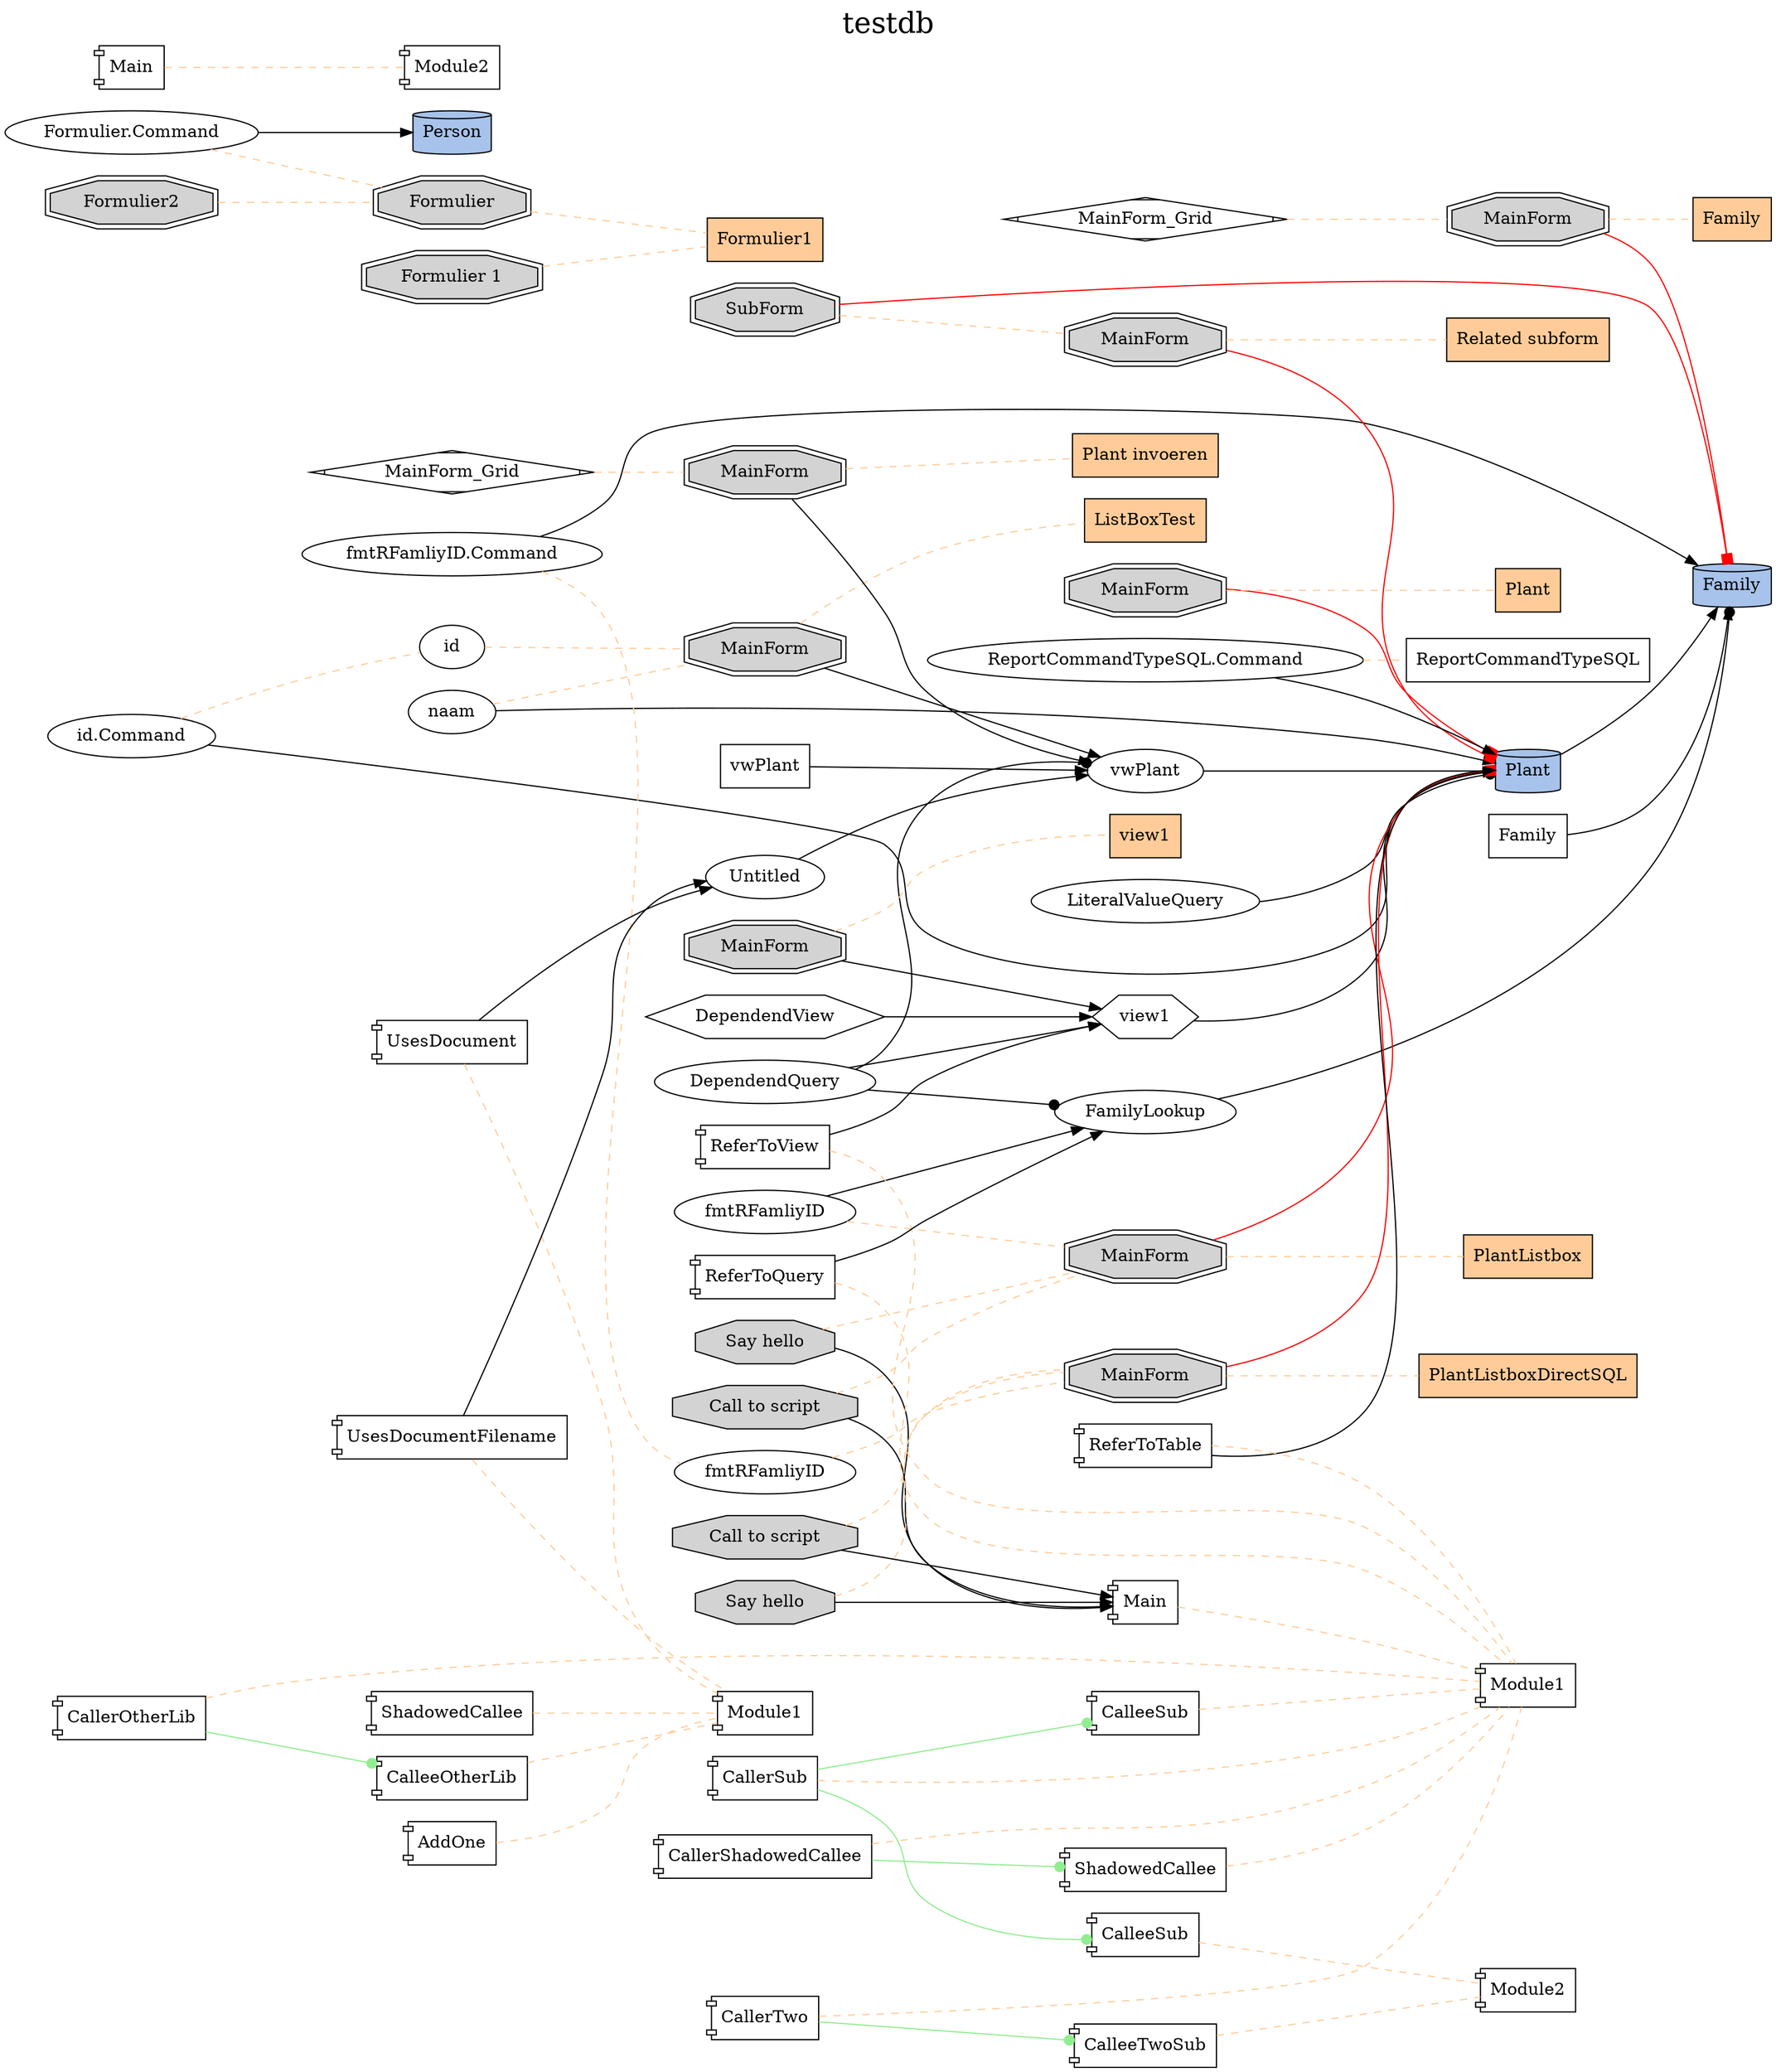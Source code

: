 digraph testdb {
	graph [rankdir=LR]
	graph [fontsize=24 label=testdb labelloc=top]
	1 [label=Family href="../table/family/index.html" id=1 tooltip="Family (table)" fillcolor="#a7c3eb" shape=cylinder style=filled]
	7 [label=Person href="../table/person/index.html" id=7 tooltip="Person (table)" fillcolor="#a7c3eb" shape=cylinder style=filled]
	13 [label=Plant href="../table/plant/index.html" id=13 tooltip="Plant (table)" fillcolor="#a7c3eb" shape=cylinder style=filled]
	21 [label=DependendView href="../view/dependendview/index.html" id=21 tooltip="DependendView (view)" shape=hexagon]
	34 [label=view1 href="../view/view1/index.html" id=34 tooltip="view1 (view)" shape=hexagon]
	45 [label=DependendQuery href="../query/dependendquery/index.html" id=45 tooltip="DependendQuery (query)" shape=ellipse]
	67 [label=FamilyLookup href="../query/familylookup/index.html" id=67 tooltip="FamilyLookup (query)" shape=ellipse]
	89 [label=LiteralValueQuery href="../query/literalvaluequery/index.html" id=89 tooltip="LiteralValueQuery (query)" shape=ellipse]
	122 [label=vwPlant href="../query/vwplant/index.html" id=122 tooltip="vwPlant (query)" shape=ellipse]
	135 [label=Family href="../form/family/index.html" id=135 tooltip="Family (form)" fillcolor="#ffcc99" shape=rect style=filled]
	136 [label=MainForm href="../form/family/index.html#136" id=136 tooltip="MainForm (subform)" fillcolor="#d3d3d3" shape=doubleoctagon style=filled]
	136 -> 135 [arrowhead=none color="#ffcc99" edgetooltip="MainForm is child of Family" style=dashed]
	137 [label=MainForm_Grid href="../form/family/index.html#137" id=137 tooltip="MainForm_Grid (grid)" shape=Mdiamond]
	137 -> 136 [arrowhead=none color="#ffcc99" edgetooltip="MainForm_Grid is child of MainForm" style=dashed]
	141 [label=Formulier1 href="../form/formulier1/index.html" id=141 tooltip="Formulier1 (form)" fillcolor="#ffcc99" shape=rect style=filled]
	142 [label=Formulier href="../form/formulier1/index.html#142" id=142 tooltip="Formulier (subform)" fillcolor="#d3d3d3" shape=doubleoctagon style=filled]
	142 -> 141 [arrowhead=none color="#ffcc99" edgetooltip="Formulier is child of Formulier1" style=dashed]
	143 [label=Formulier2 href="../form/formulier1/index.html#143" id=143 tooltip="Formulier2 (subform)" fillcolor="#d3d3d3" shape=doubleoctagon style=filled]
	143 -> 142 [arrowhead=none color="#ffcc99" edgetooltip="Formulier2 is child of Formulier" style=dashed]
	144 [label="Formulier.Command" href="../form/formulier1/index.html#144" id=144 tooltip="Formulier.Command (embeddedquery)" shape=ellipse]
	144 -> 142 [arrowhead=none color="#ffcc99" edgetooltip="Formulier.Command is child of Formulier" style=dashed]
	154 [label="Formulier 1" href="../form/formulier1/index.html#154" id=154 tooltip="Formulier 1 (subform)" fillcolor="#d3d3d3" shape=doubleoctagon style=filled]
	154 -> 141 [arrowhead=none color="#ffcc99" edgetooltip="Formulier 1 is child of Formulier1" style=dashed]
	155 [label=ListBoxTest href="../form/listboxtest/index.html" id=155 tooltip="ListBoxTest (form)" fillcolor="#ffcc99" shape=rect style=filled]
	156 [label=MainForm href="../form/listboxtest/index.html#156" id=156 tooltip="MainForm (subform)" fillcolor="#d3d3d3" shape=doubleoctagon style=filled]
	156 -> 155 [arrowhead=none color="#ffcc99" edgetooltip="MainForm is child of ListBoxTest" style=dashed]
	158 [label=id href="../form/listboxtest/index.html#158" id=158 tooltip="id (listbox)"]
	158 -> 156 [arrowhead=none color="#ffcc99" edgetooltip="id is child of MainForm" style=dashed]
	159 [label="id.Command" href="../form/listboxtest/index.html#159" id=159 tooltip="id.Command (embeddedquery)" shape=ellipse]
	159 -> 158 [arrowhead=none color="#ffcc99" edgetooltip="id.Command is child of id" style=dashed]
	180 [label=naam href="../form/listboxtest/index.html#180" id=180 tooltip="naam (listbox)"]
	180 -> 156 [arrowhead=none color="#ffcc99" edgetooltip="naam is child of MainForm" style=dashed]
	183 [label=Plant href="../form/plant/index.html" id=183 tooltip="Plant (form)" fillcolor="#ffcc99" shape=rect style=filled]
	184 [label=MainForm href="../form/plant/index.html#184" id=184 tooltip="MainForm (subform)" fillcolor="#d3d3d3" shape=doubleoctagon style=filled]
	184 -> 183 [arrowhead=none color="#ffcc99" edgetooltip="MainForm is child of Plant" style=dashed]
	191 [label="Plant invoeren" href="../form/plant-invoeren/index.html" id=191 tooltip="Plant invoeren (form)" fillcolor="#ffcc99" shape=rect style=filled]
	192 [label=MainForm href="../form/plant-invoeren/index.html#192" id=192 tooltip="MainForm (subform)" fillcolor="#d3d3d3" shape=doubleoctagon style=filled]
	192 -> 191 [arrowhead=none color="#ffcc99" edgetooltip="MainForm is child of Plant invoeren" style=dashed]
	193 [label=MainForm_Grid href="../form/plant-invoeren/index.html#193" id=193 tooltip="MainForm_Grid (grid)" shape=Mdiamond]
	193 -> 192 [arrowhead=none color="#ffcc99" edgetooltip="MainForm_Grid is child of MainForm" style=dashed]
	196 [label=PlantListbox href="../form/plantlistbox/index.html" id=196 tooltip="PlantListbox (form)" fillcolor="#ffcc99" shape=rect style=filled]
	197 [label=MainForm href="../form/plantlistbox/index.html#197" id=197 tooltip="MainForm (subform)" fillcolor="#d3d3d3" shape=doubleoctagon style=filled]
	197 -> 196 [arrowhead=none color="#ffcc99" edgetooltip="MainForm is child of PlantListbox" style=dashed]
	203 [label=fmtRFamliyID href="../form/plantlistbox/index.html#203" id=203 tooltip="fmtRFamliyID (listbox)"]
	203 -> 197 [arrowhead=none color="#ffcc99" edgetooltip="fmtRFamliyID is child of MainForm" style=dashed]
	204 [label="Say hello" href="../form/plantlistbox/index.html#204" id=204 tooltip="Knop 1 (control)" fillcolor="#d3d3d3" shape=octagon style=filled]
	204 -> 197 [arrowhead=none color="#ffcc99" edgetooltip="Knop 1 is child of MainForm" style=dashed]
	207 [label="Call to script" href="../form/plantlistbox/index.html#207" id=207 tooltip="Knop 3 (control)" fillcolor="#d3d3d3" shape=octagon style=filled]
	207 -> 197 [arrowhead=none color="#ffcc99" edgetooltip="Knop 3 is child of MainForm" style=dashed]
	210 [label=PlantListboxDirectSQL href="../form/plantlistboxdirectsql/index.html" id=210 tooltip="PlantListboxDirectSQL (form)" fillcolor="#ffcc99" shape=rect style=filled]
	211 [label=MainForm href="../form/plantlistboxdirectsql/index.html#211" id=211 tooltip="MainForm (subform)" fillcolor="#d3d3d3" shape=doubleoctagon style=filled]
	211 -> 210 [arrowhead=none color="#ffcc99" edgetooltip="MainForm is child of PlantListboxDirectSQL" style=dashed]
	217 [label=fmtRFamliyID href="../form/plantlistboxdirectsql/index.html#217" id=217 tooltip="fmtRFamliyID (listbox)"]
	217 -> 211 [arrowhead=none color="#ffcc99" edgetooltip="fmtRFamliyID is child of MainForm" style=dashed]
	218 [label="fmtRFamliyID.Command" href="../form/plantlistboxdirectsql/index.html#218" id=218 tooltip="fmtRFamliyID.Command (embeddedquery)" shape=ellipse]
	218 -> 217 [arrowhead=none color="#ffcc99" edgetooltip="fmtRFamliyID.Command is child of fmtRFamliyID" style=dashed]
	238 [label="Say hello" href="../form/plantlistboxdirectsql/index.html#238" id=238 tooltip="Knop 1 (control)" fillcolor="#d3d3d3" shape=octagon style=filled]
	238 -> 211 [arrowhead=none color="#ffcc99" edgetooltip="Knop 1 is child of MainForm" style=dashed]
	241 [label="Call to script" href="../form/plantlistboxdirectsql/index.html#241" id=241 tooltip="Knop 3 (control)" fillcolor="#d3d3d3" shape=octagon style=filled]
	241 -> 211 [arrowhead=none color="#ffcc99" edgetooltip="Knop 3 is child of MainForm" style=dashed]
	244 [label="Related subform" href="../form/related-subform/index.html" id=244 tooltip="Related subform (form)" fillcolor="#ffcc99" shape=rect style=filled]
	245 [label=MainForm href="../form/related-subform/index.html#245" id=245 tooltip="MainForm (subform)" fillcolor="#d3d3d3" shape=doubleoctagon style=filled]
	245 -> 244 [arrowhead=none color="#ffcc99" edgetooltip="MainForm is child of Related subform" style=dashed]
	252 [label=SubForm href="../form/related-subform/index.html#252" id=252 tooltip="SubForm (subform)" fillcolor="#d3d3d3" shape=doubleoctagon style=filled]
	252 -> 245 [arrowhead=none color="#ffcc99" edgetooltip="SubForm is child of MainForm" style=dashed]
	259 [label=view1 href="../form/view1/index.html" id=259 tooltip="view1 (form)" fillcolor="#ffcc99" shape=rect style=filled]
	260 [label=MainForm href="../form/view1/index.html#260" id=260 tooltip="MainForm (subform)" fillcolor="#d3d3d3" shape=doubleoctagon style=filled]
	260 -> 259 [arrowhead=none color="#ffcc99" edgetooltip="MainForm is child of view1" style=dashed]
	263 [label=Family href="../report/family/index.html" id=263 tooltip="Family (report)" shape=rectangle]
	264 [label=ReportCommandTypeSQL href="../report/reportcommandtypesql/index.html" id=264 tooltip="ReportCommandTypeSQL (report)" shape=rectangle]
	265 [label="ReportCommandTypeSQL.Command" href="../report/reportcommandtypesql/index.html#265" id=265 tooltip="ReportCommandTypeSQL.Command (embeddedquery)" shape=ellipse]
	265 -> 264 [arrowhead=none color="#ffcc99" edgetooltip="ReportCommandTypeSQL.Command is child of ReportCommandTypeSQL" style=dashed]
	276 [label=vwPlant href="../report/vwplant/index.html" id=276 tooltip="vwPlant (report)" shape=rectangle]
	278 [label=Module1 href="../module/module1.standard/index.html" id=278 tooltip="Module1 (module)" shape=component]
	279 [label=UsesDocument href="../basicfunction/usesdocument.module1.standard/index.html" id=279 tooltip="UsesDocument (basicfunction)" shape=component]
	279 -> 278 [arrowhead=none color="#ffcc99" edgetooltip="UsesDocument is child of Module1" style=dashed]
	291 [label=UsesDocumentFilename href="../basicfunction/usesdocumentfilename.module1.standard/index.html" id=291 tooltip="UsesDocumentFilename (basicfunction)" shape=component]
	291 -> 278 [arrowhead=none color="#ffcc99" edgetooltip="UsesDocumentFilename is child of Module1" style=dashed]
	303 [label=CalleeOtherLib href="../basicfunction/calleeotherlib.module1.standard/index.html" id=303 tooltip="CalleeOtherLib (basicfunction)" shape=component]
	303 -> 278 [arrowhead=none color="#ffcc99" edgetooltip="CalleeOtherLib is child of Module1" style=dashed]
	313 [label=ShadowedCallee href="../basicfunction/shadowedcallee.module1.standard/index.html" id=313 tooltip="ShadowedCallee (basicfunction)" shape=component]
	313 -> 278 [arrowhead=none color="#ffcc99" edgetooltip="ShadowedCallee is child of Module1" style=dashed]
	325 [label=AddOne href="../basicfunction/addone.module1.standard/index.html" id=325 tooltip="AddOne (basicfunction)" shape=component]
	325 -> 278 [arrowhead=none color="#ffcc99" edgetooltip="AddOne is child of Module1" style=dashed]
	420 [label=Module2 href="../module/module2.standard/index.html" id=420 tooltip="Module2 (module)" shape=component]
	421 [label=Main href="../basicfunction/main.module2.standard/index.html" id=421 tooltip="Main (basicfunction)" shape=component]
	421 -> 420 [arrowhead=none color="#ffcc99" edgetooltip="Main is child of Module2" style=dashed]
	445 [label=Module1 href="../module/module1.library1/index.html" id=445 tooltip="Module1 (module)" shape=component]
	446 [label=Main href="../basicfunction/main.module1.library1/index.html" id=446 tooltip="Main (basicfunction)" shape=component]
	446 -> 445 [arrowhead=none color="#ffcc99" edgetooltip="Main is child of Module1" style=dashed]
	456 [label=CallerSub href="../basicfunction/callersub.module1.library1/index.html" id=456 tooltip="CallerSub (basicfunction)" shape=component]
	456 -> 445 [arrowhead=none color="#ffcc99" edgetooltip="CallerSub is child of Module1" style=dashed]
	474 [label=CalleeSub href="../basicfunction/calleesub.module1.library1/index.html" id=474 tooltip="CalleeSub (basicfunction)" shape=component]
	474 -> 445 [arrowhead=none color="#ffcc99" edgetooltip="CalleeSub is child of Module1" style=dashed]
	486 [label=CallerTwo href="../basicfunction/callertwo.module1.library1/index.html" id=486 tooltip="CallerTwo (basicfunction)" shape=component]
	486 -> 445 [arrowhead=none color="#ffcc99" edgetooltip="CallerTwo is child of Module1" style=dashed]
	498 [label=CallerOtherLib href="../basicfunction/callerotherlib.module1.library1/index.html" id=498 tooltip="CallerOtherLib (basicfunction)" shape=component]
	498 -> 445 [arrowhead=none color="#ffcc99" edgetooltip="CallerOtherLib is child of Module1" style=dashed]
	516 [label=CallerShadowedCallee href="../basicfunction/callershadowedcallee.module1.library1/index.html" id=516 tooltip="CallerShadowedCallee (basicfunction)" shape=component]
	516 -> 445 [arrowhead=none color="#ffcc99" edgetooltip="CallerShadowedCallee is child of Module1" style=dashed]
	528 [label=ShadowedCallee href="../basicfunction/shadowedcallee.module1.library1/index.html" id=528 tooltip="ShadowedCallee (basicfunction)" shape=component]
	528 -> 445 [arrowhead=none color="#ffcc99" edgetooltip="ShadowedCallee is child of Module1" style=dashed]
	540 [label=ReferToTable href="../basicfunction/refertotable.module1.library1/index.html" id=540 tooltip="ReferToTable (basicfunction)" shape=component]
	540 -> 445 [arrowhead=none color="#ffcc99" edgetooltip="ReferToTable is child of Module1" style=dashed]
	552 [label=ReferToView href="../basicfunction/refertoview.module1.library1/index.html" id=552 tooltip="ReferToView (basicfunction)" shape=component]
	552 -> 445 [arrowhead=none color="#ffcc99" edgetooltip="ReferToView is child of Module1" style=dashed]
	564 [label=ReferToQuery href="../basicfunction/refertoquery.module1.library1/index.html" id=564 tooltip="ReferToQuery (basicfunction)" shape=component]
	564 -> 445 [arrowhead=none color="#ffcc99" edgetooltip="ReferToQuery is child of Module1" style=dashed]
	719 [label=Module2 href="../module/module2.library1/index.html" id=719 tooltip="Module2 (module)" shape=component]
	720 [label=CalleeSub href="../basicfunction/calleesub.module2.library1/index.html" id=720 tooltip="CalleeSub (basicfunction)" shape=component]
	720 -> 719 [arrowhead=none color="#ffcc99" edgetooltip="CalleeSub is child of Module2" style=dashed]
	732 [label=CalleeTwoSub href="../basicfunction/calleetwosub.module2.library1/index.html" id=732 tooltip="CalleeTwoSub (basicfunction)" shape=component]
	732 -> 719 [arrowhead=none color="#ffcc99" edgetooltip="CalleeTwoSub is child of Module2" style=dashed]
	777 [label=Untitled href="../textdocument/untitled/index.html" id=777 tooltip="Untitled (textdocument)"]
	13 -> 1 [edgetooltip="Plant -> Family"]
	21 -> 34 [edgetooltip="DependendView -> view1"]
	34 -> 13 [arrowhead=dot edgetooltip="view1 -> Plant"]
	45 -> 67 [arrowhead=dot edgetooltip="DependendQuery -> FamilyLookup"]
	45 -> 122 [arrowhead=dot edgetooltip="DependendQuery -> vwPlant"]
	45 -> 34 [edgetooltip="DependendQuery -> view1"]
	67 -> 1 [arrowhead=dot edgetooltip="FamilyLookup -> Family"]
	89 -> 13 [arrowhead=dot edgetooltip="LiteralValueQuery -> Plant"]
	122 -> 13 [arrowhead=dot edgetooltip="vwPlant -> Plant"]
	136 -> 1 [arrowhead=box color=red edgetooltip="MainForm -> Family"]
	144 -> 7 [edgetooltip="Formulier.Command -> Person"]
	156 -> 122 [edgetooltip="MainForm -> vwPlant"]
	159 -> 13 [edgetooltip="id.Command -> Plant"]
	180 -> 13 [edgetooltip="naam -> Plant"]
	184 -> 13 [arrowhead=box color=red edgetooltip="MainForm -> Plant"]
	192 -> 122 [edgetooltip="MainForm -> vwPlant"]
	197 -> 13 [arrowhead=box color=red edgetooltip="MainForm -> Plant"]
	203 -> 67 [edgetooltip="fmtRFamliyID -> FamilyLookup"]
	204 -> 446 [edgetooltip="Knop 1 -> Main"]
	207 -> 446 [edgetooltip="Knop 3 -> Main"]
	211 -> 13 [arrowhead=box color=red edgetooltip="MainForm -> Plant"]
	218 -> 1 [edgetooltip="fmtRFamliyID.Command -> Family"]
	238 -> 446 [edgetooltip="Knop 1 -> Main"]
	241 -> 446 [edgetooltip="Knop 3 -> Main"]
	245 -> 13 [arrowhead=box color=red edgetooltip="MainForm -> Plant"]
	252 -> 1 [arrowhead=box color=red edgetooltip="SubForm -> Family"]
	260 -> 34 [edgetooltip="MainForm -> view1"]
	263 -> 1 [edgetooltip="Family -> Family"]
	265 -> 13 [edgetooltip="ReportCommandTypeSQL.Command -> Plant"]
	276 -> 122 [edgetooltip="vwPlant -> vwPlant"]
	279 -> 777 [edgetooltip="UsesDocument -> Untitled"]
	291 -> 777 [edgetooltip="UsesDocumentFilename -> Untitled"]
	456 -> 474 [arrowhead=dot color="#90EE90" edgetooltip="CallerSub -> CalleeSub"]
	456 -> 720 [arrowhead=dot color="#90EE90" edgetooltip="CallerSub -> CalleeSub"]
	486 -> 732 [arrowhead=dot color="#90EE90" edgetooltip="CallerTwo -> CalleeTwoSub"]
	498 -> 303 [arrowhead=dot color="#90EE90" edgetooltip="CallerOtherLib -> CalleeOtherLib"]
	516 -> 528 [arrowhead=dot color="#90EE90" edgetooltip="CallerShadowedCallee -> ShadowedCallee"]
	540 -> 13 [edgetooltip="ReferToTable -> Plant"]
	552 -> 34 [edgetooltip="ReferToView -> view1"]
	564 -> 67 [edgetooltip="ReferToQuery -> FamilyLookup"]
	777 -> 122 [edgetooltip="Untitled -> vwPlant"]
}

